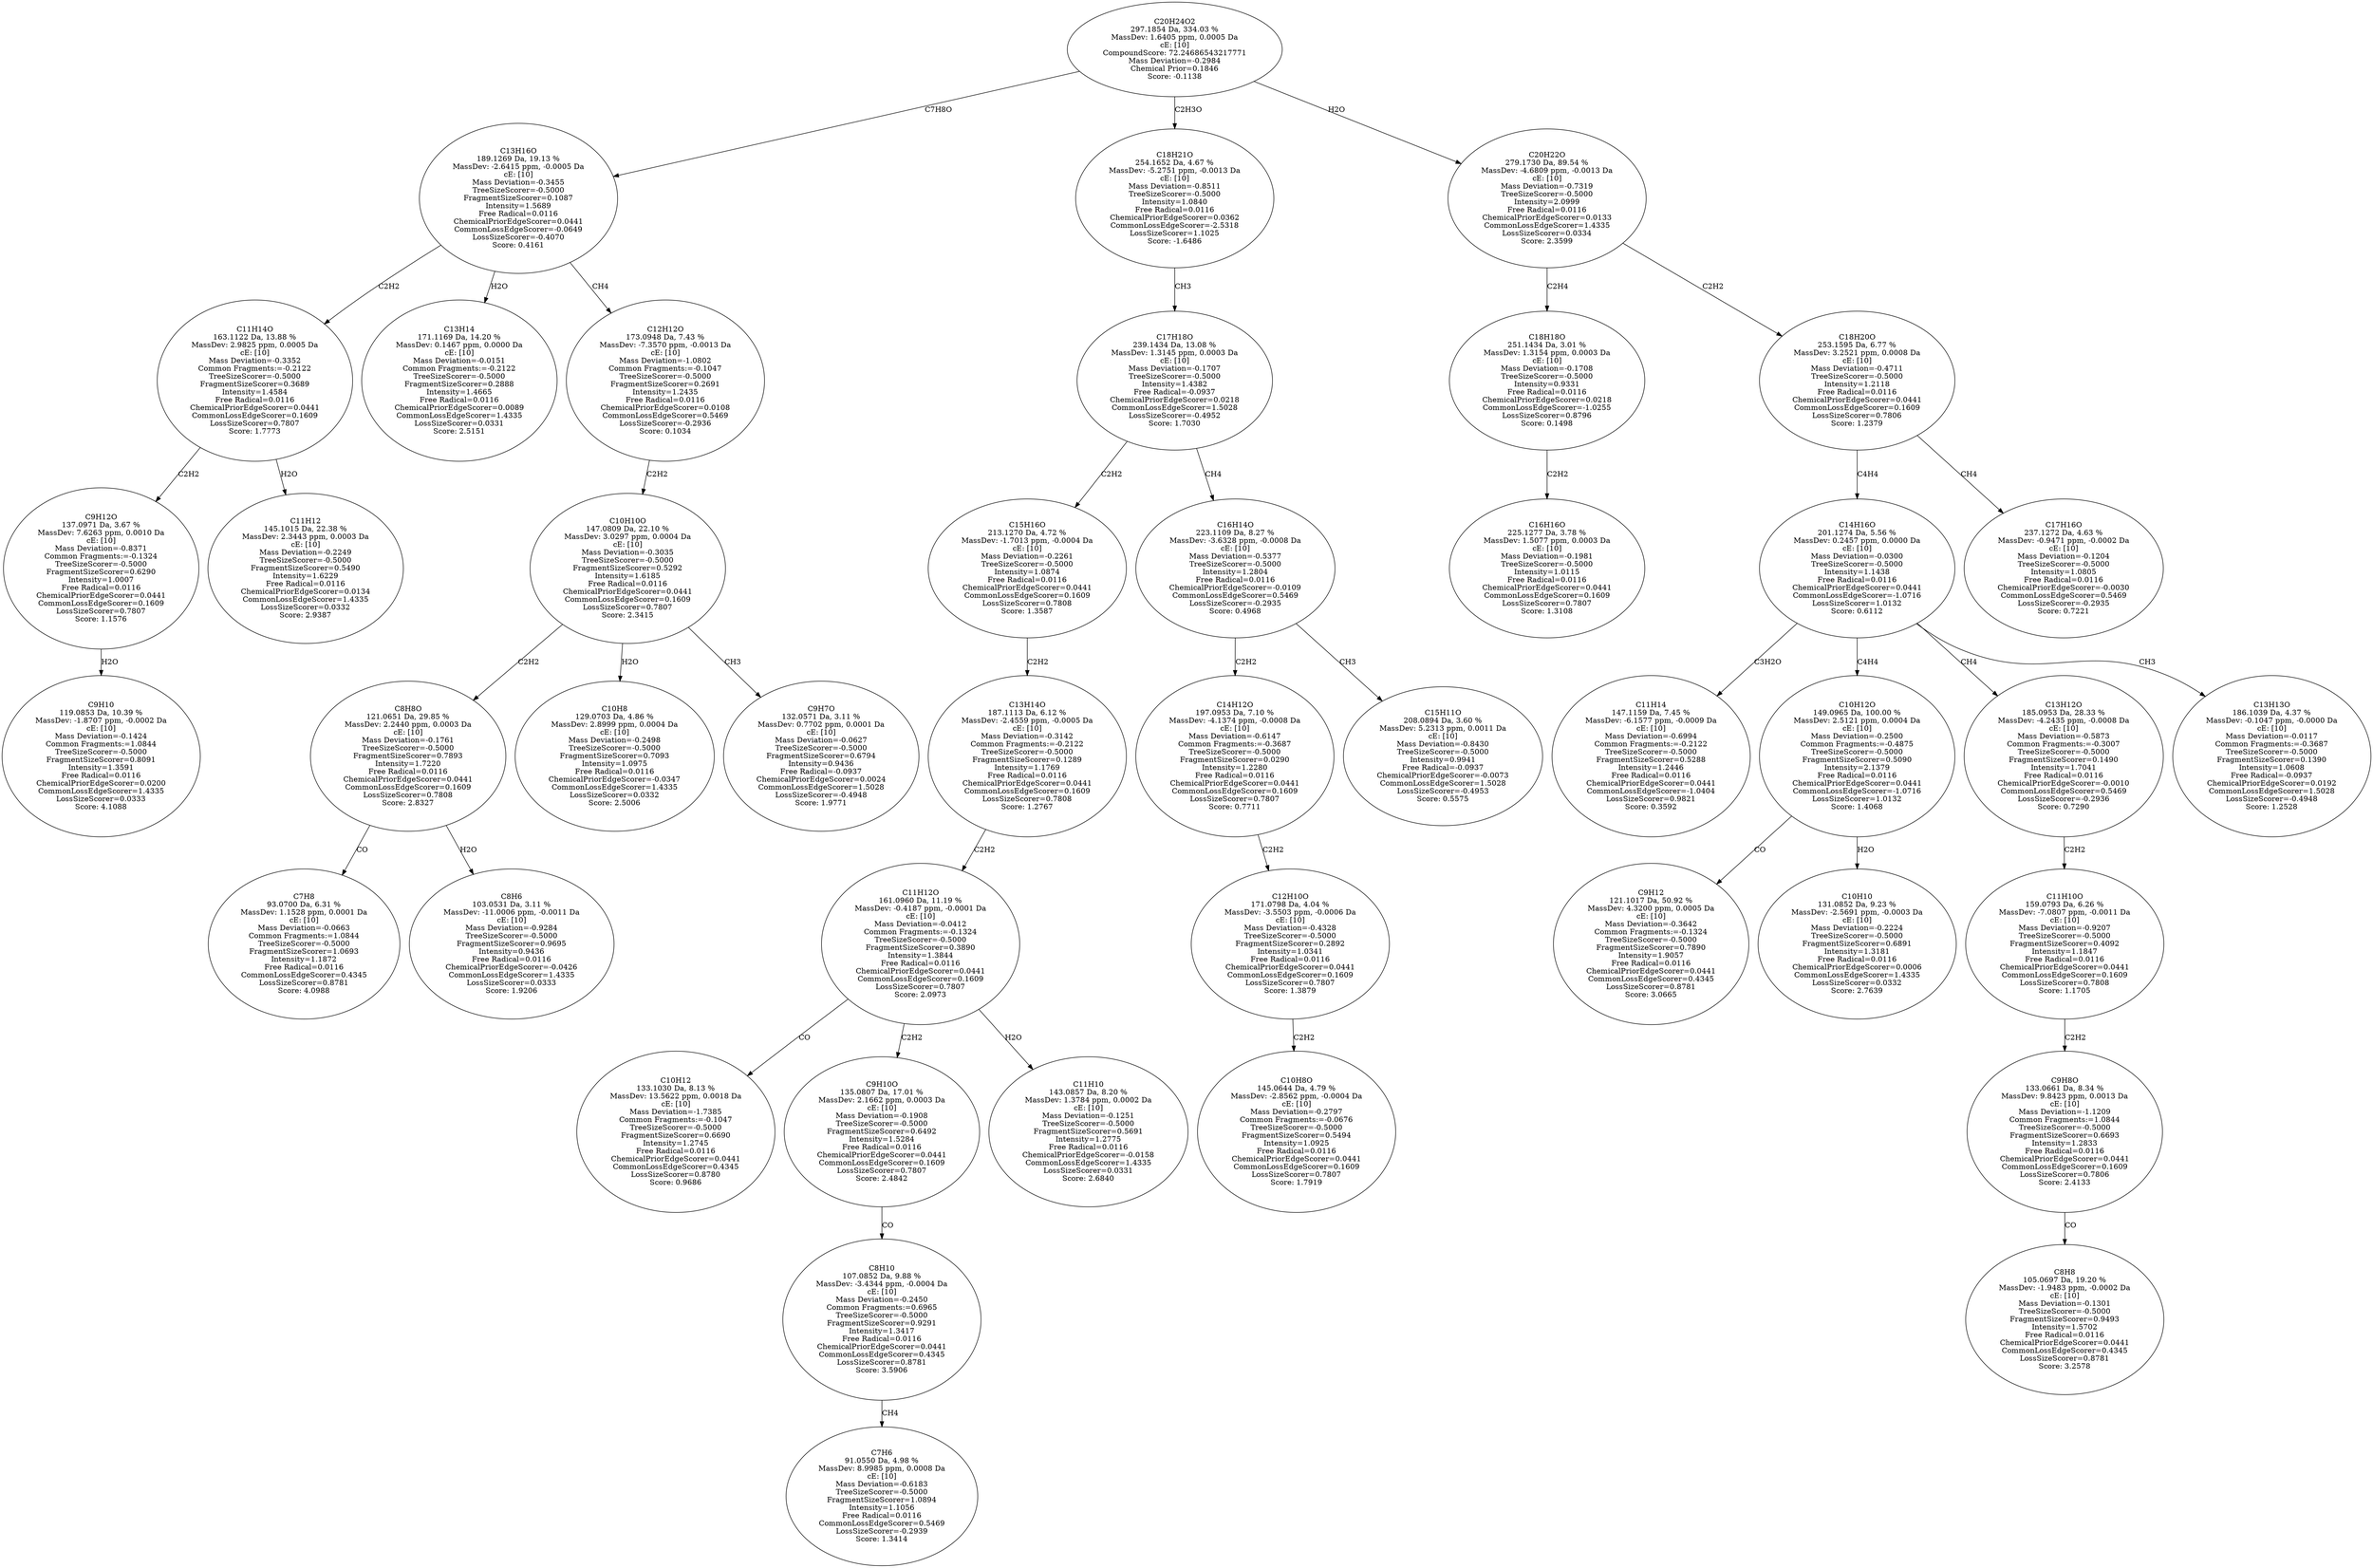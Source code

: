 strict digraph {
v1 [label="C9H10\n119.0853 Da, 10.39 %\nMassDev: -1.8707 ppm, -0.0002 Da\ncE: [10]\nMass Deviation=-0.1424\nCommon Fragments:=1.0844\nTreeSizeScorer=-0.5000\nFragmentSizeScorer=0.8091\nIntensity=1.3591\nFree Radical=0.0116\nChemicalPriorEdgeScorer=0.0200\nCommonLossEdgeScorer=1.4335\nLossSizeScorer=0.0333\nScore: 4.1088"];
v2 [label="C9H12O\n137.0971 Da, 3.67 %\nMassDev: 7.6263 ppm, 0.0010 Da\ncE: [10]\nMass Deviation=-0.8371\nCommon Fragments:=-0.1324\nTreeSizeScorer=-0.5000\nFragmentSizeScorer=0.6290\nIntensity=1.0007\nFree Radical=0.0116\nChemicalPriorEdgeScorer=0.0441\nCommonLossEdgeScorer=0.1609\nLossSizeScorer=0.7807\nScore: 1.1576"];
v3 [label="C11H12\n145.1015 Da, 22.38 %\nMassDev: 2.3443 ppm, 0.0003 Da\ncE: [10]\nMass Deviation=-0.2249\nTreeSizeScorer=-0.5000\nFragmentSizeScorer=0.5490\nIntensity=1.6229\nFree Radical=0.0116\nChemicalPriorEdgeScorer=0.0134\nCommonLossEdgeScorer=1.4335\nLossSizeScorer=0.0332\nScore: 2.9387"];
v4 [label="C11H14O\n163.1122 Da, 13.88 %\nMassDev: 2.9825 ppm, 0.0005 Da\ncE: [10]\nMass Deviation=-0.3352\nCommon Fragments:=-0.2122\nTreeSizeScorer=-0.5000\nFragmentSizeScorer=0.3689\nIntensity=1.4584\nFree Radical=0.0116\nChemicalPriorEdgeScorer=0.0441\nCommonLossEdgeScorer=0.1609\nLossSizeScorer=0.7807\nScore: 1.7773"];
v5 [label="C13H14\n171.1169 Da, 14.20 %\nMassDev: 0.1467 ppm, 0.0000 Da\ncE: [10]\nMass Deviation=-0.0151\nCommon Fragments:=-0.2122\nTreeSizeScorer=-0.5000\nFragmentSizeScorer=0.2888\nIntensity=1.4665\nFree Radical=0.0116\nChemicalPriorEdgeScorer=0.0089\nCommonLossEdgeScorer=1.4335\nLossSizeScorer=0.0331\nScore: 2.5151"];
v6 [label="C7H8\n93.0700 Da, 6.31 %\nMassDev: 1.1528 ppm, 0.0001 Da\ncE: [10]\nMass Deviation=-0.0663\nCommon Fragments:=1.0844\nTreeSizeScorer=-0.5000\nFragmentSizeScorer=1.0693\nIntensity=1.1872\nFree Radical=0.0116\nCommonLossEdgeScorer=0.4345\nLossSizeScorer=0.8781\nScore: 4.0988"];
v7 [label="C8H6\n103.0531 Da, 3.11 %\nMassDev: -11.0006 ppm, -0.0011 Da\ncE: [10]\nMass Deviation=-0.9284\nTreeSizeScorer=-0.5000\nFragmentSizeScorer=0.9695\nIntensity=0.9436\nFree Radical=0.0116\nChemicalPriorEdgeScorer=-0.0426\nCommonLossEdgeScorer=1.4335\nLossSizeScorer=0.0333\nScore: 1.9206"];
v8 [label="C8H8O\n121.0651 Da, 29.85 %\nMassDev: 2.2440 ppm, 0.0003 Da\ncE: [10]\nMass Deviation=-0.1761\nTreeSizeScorer=-0.5000\nFragmentSizeScorer=0.7893\nIntensity=1.7220\nFree Radical=0.0116\nChemicalPriorEdgeScorer=0.0441\nCommonLossEdgeScorer=0.1609\nLossSizeScorer=0.7808\nScore: 2.8327"];
v9 [label="C10H8\n129.0703 Da, 4.86 %\nMassDev: 2.8999 ppm, 0.0004 Da\ncE: [10]\nMass Deviation=-0.2498\nTreeSizeScorer=-0.5000\nFragmentSizeScorer=0.7093\nIntensity=1.0975\nFree Radical=0.0116\nChemicalPriorEdgeScorer=-0.0347\nCommonLossEdgeScorer=1.4335\nLossSizeScorer=0.0332\nScore: 2.5006"];
v10 [label="C9H7O\n132.0571 Da, 3.11 %\nMassDev: 0.7702 ppm, 0.0001 Da\ncE: [10]\nMass Deviation=-0.0627\nTreeSizeScorer=-0.5000\nFragmentSizeScorer=0.6794\nIntensity=0.9436\nFree Radical=-0.0937\nChemicalPriorEdgeScorer=0.0024\nCommonLossEdgeScorer=1.5028\nLossSizeScorer=-0.4948\nScore: 1.9771"];
v11 [label="C10H10O\n147.0809 Da, 22.10 %\nMassDev: 3.0297 ppm, 0.0004 Da\ncE: [10]\nMass Deviation=-0.3035\nTreeSizeScorer=-0.5000\nFragmentSizeScorer=0.5292\nIntensity=1.6185\nFree Radical=0.0116\nChemicalPriorEdgeScorer=0.0441\nCommonLossEdgeScorer=0.1609\nLossSizeScorer=0.7807\nScore: 2.3415"];
v12 [label="C12H12O\n173.0948 Da, 7.43 %\nMassDev: -7.3570 ppm, -0.0013 Da\ncE: [10]\nMass Deviation=-1.0802\nCommon Fragments:=-0.1047\nTreeSizeScorer=-0.5000\nFragmentSizeScorer=0.2691\nIntensity=1.2435\nFree Radical=0.0116\nChemicalPriorEdgeScorer=0.0108\nCommonLossEdgeScorer=0.5469\nLossSizeScorer=-0.2936\nScore: 0.1034"];
v13 [label="C13H16O\n189.1269 Da, 19.13 %\nMassDev: -2.6415 ppm, -0.0005 Da\ncE: [10]\nMass Deviation=-0.3455\nTreeSizeScorer=-0.5000\nFragmentSizeScorer=0.1087\nIntensity=1.5689\nFree Radical=0.0116\nChemicalPriorEdgeScorer=0.0441\nCommonLossEdgeScorer=-0.0649\nLossSizeScorer=-0.4070\nScore: 0.4161"];
v14 [label="C10H12\n133.1030 Da, 8.13 %\nMassDev: 13.5622 ppm, 0.0018 Da\ncE: [10]\nMass Deviation=-1.7385\nCommon Fragments:=-0.1047\nTreeSizeScorer=-0.5000\nFragmentSizeScorer=0.6690\nIntensity=1.2745\nFree Radical=0.0116\nChemicalPriorEdgeScorer=0.0441\nCommonLossEdgeScorer=0.4345\nLossSizeScorer=0.8780\nScore: 0.9686"];
v15 [label="C7H6\n91.0550 Da, 4.98 %\nMassDev: 8.9985 ppm, 0.0008 Da\ncE: [10]\nMass Deviation=-0.6183\nTreeSizeScorer=-0.5000\nFragmentSizeScorer=1.0894\nIntensity=1.1056\nFree Radical=0.0116\nCommonLossEdgeScorer=0.5469\nLossSizeScorer=-0.2939\nScore: 1.3414"];
v16 [label="C8H10\n107.0852 Da, 9.88 %\nMassDev: -3.4344 ppm, -0.0004 Da\ncE: [10]\nMass Deviation=-0.2450\nCommon Fragments:=0.6965\nTreeSizeScorer=-0.5000\nFragmentSizeScorer=0.9291\nIntensity=1.3417\nFree Radical=0.0116\nChemicalPriorEdgeScorer=0.0441\nCommonLossEdgeScorer=0.4345\nLossSizeScorer=0.8781\nScore: 3.5906"];
v17 [label="C9H10O\n135.0807 Da, 17.01 %\nMassDev: 2.1662 ppm, 0.0003 Da\ncE: [10]\nMass Deviation=-0.1908\nTreeSizeScorer=-0.5000\nFragmentSizeScorer=0.6492\nIntensity=1.5284\nFree Radical=0.0116\nChemicalPriorEdgeScorer=0.0441\nCommonLossEdgeScorer=0.1609\nLossSizeScorer=0.7807\nScore: 2.4842"];
v18 [label="C11H10\n143.0857 Da, 8.20 %\nMassDev: 1.3784 ppm, 0.0002 Da\ncE: [10]\nMass Deviation=-0.1251\nTreeSizeScorer=-0.5000\nFragmentSizeScorer=0.5691\nIntensity=1.2775\nFree Radical=0.0116\nChemicalPriorEdgeScorer=-0.0158\nCommonLossEdgeScorer=1.4335\nLossSizeScorer=0.0331\nScore: 2.6840"];
v19 [label="C11H12O\n161.0960 Da, 11.19 %\nMassDev: -0.4187 ppm, -0.0001 Da\ncE: [10]\nMass Deviation=-0.0412\nCommon Fragments:=-0.1324\nTreeSizeScorer=-0.5000\nFragmentSizeScorer=0.3890\nIntensity=1.3844\nFree Radical=0.0116\nChemicalPriorEdgeScorer=0.0441\nCommonLossEdgeScorer=0.1609\nLossSizeScorer=0.7807\nScore: 2.0973"];
v20 [label="C13H14O\n187.1113 Da, 6.12 %\nMassDev: -2.4559 ppm, -0.0005 Da\ncE: [10]\nMass Deviation=-0.3142\nCommon Fragments:=-0.2122\nTreeSizeScorer=-0.5000\nFragmentSizeScorer=0.1289\nIntensity=1.1769\nFree Radical=0.0116\nChemicalPriorEdgeScorer=0.0441\nCommonLossEdgeScorer=0.1609\nLossSizeScorer=0.7808\nScore: 1.2767"];
v21 [label="C15H16O\n213.1270 Da, 4.72 %\nMassDev: -1.7013 ppm, -0.0004 Da\ncE: [10]\nMass Deviation=-0.2261\nTreeSizeScorer=-0.5000\nIntensity=1.0874\nFree Radical=0.0116\nChemicalPriorEdgeScorer=0.0441\nCommonLossEdgeScorer=0.1609\nLossSizeScorer=0.7808\nScore: 1.3587"];
v22 [label="C10H8O\n145.0644 Da, 4.79 %\nMassDev: -2.8562 ppm, -0.0004 Da\ncE: [10]\nMass Deviation=-0.2797\nCommon Fragments:=-0.0676\nTreeSizeScorer=-0.5000\nFragmentSizeScorer=0.5494\nIntensity=1.0925\nFree Radical=0.0116\nChemicalPriorEdgeScorer=0.0441\nCommonLossEdgeScorer=0.1609\nLossSizeScorer=0.7807\nScore: 1.7919"];
v23 [label="C12H10O\n171.0798 Da, 4.04 %\nMassDev: -3.5503 ppm, -0.0006 Da\ncE: [10]\nMass Deviation=-0.4328\nTreeSizeScorer=-0.5000\nFragmentSizeScorer=0.2892\nIntensity=1.0341\nFree Radical=0.0116\nChemicalPriorEdgeScorer=0.0441\nCommonLossEdgeScorer=0.1609\nLossSizeScorer=0.7807\nScore: 1.3879"];
v24 [label="C14H12O\n197.0953 Da, 7.10 %\nMassDev: -4.1374 ppm, -0.0008 Da\ncE: [10]\nMass Deviation=-0.6147\nCommon Fragments:=-0.3687\nTreeSizeScorer=-0.5000\nFragmentSizeScorer=0.0290\nIntensity=1.2280\nFree Radical=0.0116\nChemicalPriorEdgeScorer=0.0441\nCommonLossEdgeScorer=0.1609\nLossSizeScorer=0.7807\nScore: 0.7711"];
v25 [label="C15H11O\n208.0894 Da, 3.60 %\nMassDev: 5.2313 ppm, 0.0011 Da\ncE: [10]\nMass Deviation=-0.8430\nTreeSizeScorer=-0.5000\nIntensity=0.9941\nFree Radical=-0.0937\nChemicalPriorEdgeScorer=-0.0073\nCommonLossEdgeScorer=1.5028\nLossSizeScorer=-0.4953\nScore: 0.5575"];
v26 [label="C16H14O\n223.1109 Da, 8.27 %\nMassDev: -3.6328 ppm, -0.0008 Da\ncE: [10]\nMass Deviation=-0.5377\nTreeSizeScorer=-0.5000\nIntensity=1.2804\nFree Radical=0.0116\nChemicalPriorEdgeScorer=-0.0109\nCommonLossEdgeScorer=0.5469\nLossSizeScorer=-0.2935\nScore: 0.4968"];
v27 [label="C17H18O\n239.1434 Da, 13.08 %\nMassDev: 1.3145 ppm, 0.0003 Da\ncE: [10]\nMass Deviation=-0.1707\nTreeSizeScorer=-0.5000\nIntensity=1.4382\nFree Radical=-0.0937\nChemicalPriorEdgeScorer=0.0218\nCommonLossEdgeScorer=1.5028\nLossSizeScorer=-0.4952\nScore: 1.7030"];
v28 [label="C18H21O\n254.1652 Da, 4.67 %\nMassDev: -5.2751 ppm, -0.0013 Da\ncE: [10]\nMass Deviation=-0.8511\nTreeSizeScorer=-0.5000\nIntensity=1.0840\nFree Radical=0.0116\nChemicalPriorEdgeScorer=0.0362\nCommonLossEdgeScorer=-2.5318\nLossSizeScorer=1.1025\nScore: -1.6486"];
v29 [label="C16H16O\n225.1277 Da, 3.78 %\nMassDev: 1.5077 ppm, 0.0003 Da\ncE: [10]\nMass Deviation=-0.1981\nTreeSizeScorer=-0.5000\nIntensity=1.0115\nFree Radical=0.0116\nChemicalPriorEdgeScorer=0.0441\nCommonLossEdgeScorer=0.1609\nLossSizeScorer=0.7807\nScore: 1.3108"];
v30 [label="C18H18O\n251.1434 Da, 3.01 %\nMassDev: 1.3154 ppm, 0.0003 Da\ncE: [10]\nMass Deviation=-0.1708\nTreeSizeScorer=-0.5000\nIntensity=0.9331\nFree Radical=0.0116\nChemicalPriorEdgeScorer=0.0218\nCommonLossEdgeScorer=-1.0255\nLossSizeScorer=0.8796\nScore: 0.1498"];
v31 [label="C11H14\n147.1159 Da, 7.45 %\nMassDev: -6.1577 ppm, -0.0009 Da\ncE: [10]\nMass Deviation=-0.6994\nCommon Fragments:=-0.2122\nTreeSizeScorer=-0.5000\nFragmentSizeScorer=0.5288\nIntensity=1.2446\nFree Radical=0.0116\nChemicalPriorEdgeScorer=0.0441\nCommonLossEdgeScorer=-1.0404\nLossSizeScorer=0.9821\nScore: 0.3592"];
v32 [label="C9H12\n121.1017 Da, 50.92 %\nMassDev: 4.3200 ppm, 0.0005 Da\ncE: [10]\nMass Deviation=-0.3642\nCommon Fragments:=-0.1324\nTreeSizeScorer=-0.5000\nFragmentSizeScorer=0.7890\nIntensity=1.9057\nFree Radical=0.0116\nChemicalPriorEdgeScorer=0.0441\nCommonLossEdgeScorer=0.4345\nLossSizeScorer=0.8781\nScore: 3.0665"];
v33 [label="C10H10\n131.0852 Da, 9.23 %\nMassDev: -2.5691 ppm, -0.0003 Da\ncE: [10]\nMass Deviation=-0.2224\nTreeSizeScorer=-0.5000\nFragmentSizeScorer=0.6891\nIntensity=1.3181\nFree Radical=0.0116\nChemicalPriorEdgeScorer=0.0006\nCommonLossEdgeScorer=1.4335\nLossSizeScorer=0.0332\nScore: 2.7639"];
v34 [label="C10H12O\n149.0965 Da, 100.00 %\nMassDev: 2.5121 ppm, 0.0004 Da\ncE: [10]\nMass Deviation=-0.2500\nCommon Fragments:=-0.4875\nTreeSizeScorer=-0.5000\nFragmentSizeScorer=0.5090\nIntensity=2.1379\nFree Radical=0.0116\nChemicalPriorEdgeScorer=0.0441\nCommonLossEdgeScorer=-1.0716\nLossSizeScorer=1.0132\nScore: 1.4068"];
v35 [label="C8H8\n105.0697 Da, 19.20 %\nMassDev: -1.9483 ppm, -0.0002 Da\ncE: [10]\nMass Deviation=-0.1301\nTreeSizeScorer=-0.5000\nFragmentSizeScorer=0.9493\nIntensity=1.5702\nFree Radical=0.0116\nChemicalPriorEdgeScorer=0.0441\nCommonLossEdgeScorer=0.4345\nLossSizeScorer=0.8781\nScore: 3.2578"];
v36 [label="C9H8O\n133.0661 Da, 8.34 %\nMassDev: 9.8423 ppm, 0.0013 Da\ncE: [10]\nMass Deviation=-1.1209\nCommon Fragments:=1.0844\nTreeSizeScorer=-0.5000\nFragmentSizeScorer=0.6693\nIntensity=1.2833\nFree Radical=0.0116\nChemicalPriorEdgeScorer=0.0441\nCommonLossEdgeScorer=0.1609\nLossSizeScorer=0.7806\nScore: 2.4133"];
v37 [label="C11H10O\n159.0793 Da, 6.26 %\nMassDev: -7.0807 ppm, -0.0011 Da\ncE: [10]\nMass Deviation=-0.9207\nTreeSizeScorer=-0.5000\nFragmentSizeScorer=0.4092\nIntensity=1.1847\nFree Radical=0.0116\nChemicalPriorEdgeScorer=0.0441\nCommonLossEdgeScorer=0.1609\nLossSizeScorer=0.7808\nScore: 1.1705"];
v38 [label="C13H12O\n185.0953 Da, 28.33 %\nMassDev: -4.2435 ppm, -0.0008 Da\ncE: [10]\nMass Deviation=-0.5873\nCommon Fragments:=-0.3007\nTreeSizeScorer=-0.5000\nFragmentSizeScorer=0.1490\nIntensity=1.7041\nFree Radical=0.0116\nChemicalPriorEdgeScorer=-0.0010\nCommonLossEdgeScorer=0.5469\nLossSizeScorer=-0.2936\nScore: 0.7290"];
v39 [label="C13H13O\n186.1039 Da, 4.37 %\nMassDev: -0.1047 ppm, -0.0000 Da\ncE: [10]\nMass Deviation=-0.0117\nCommon Fragments:=-0.3687\nTreeSizeScorer=-0.5000\nFragmentSizeScorer=0.1390\nIntensity=1.0608\nFree Radical=-0.0937\nChemicalPriorEdgeScorer=0.0192\nCommonLossEdgeScorer=1.5028\nLossSizeScorer=-0.4948\nScore: 1.2528"];
v40 [label="C14H16O\n201.1274 Da, 5.56 %\nMassDev: 0.2457 ppm, 0.0000 Da\ncE: [10]\nMass Deviation=-0.0300\nTreeSizeScorer=-0.5000\nIntensity=1.1438\nFree Radical=0.0116\nChemicalPriorEdgeScorer=0.0441\nCommonLossEdgeScorer=-1.0716\nLossSizeScorer=1.0132\nScore: 0.6112"];
v41 [label="C17H16O\n237.1272 Da, 4.63 %\nMassDev: -0.9471 ppm, -0.0002 Da\ncE: [10]\nMass Deviation=-0.1204\nTreeSizeScorer=-0.5000\nIntensity=1.0805\nFree Radical=0.0116\nChemicalPriorEdgeScorer=-0.0030\nCommonLossEdgeScorer=0.5469\nLossSizeScorer=-0.2935\nScore: 0.7221"];
v42 [label="C18H20O\n253.1595 Da, 6.77 %\nMassDev: 3.2521 ppm, 0.0008 Da\ncE: [10]\nMass Deviation=-0.4711\nTreeSizeScorer=-0.5000\nIntensity=1.2118\nFree Radical=0.0116\nChemicalPriorEdgeScorer=0.0441\nCommonLossEdgeScorer=0.1609\nLossSizeScorer=0.7806\nScore: 1.2379"];
v43 [label="C20H22O\n279.1730 Da, 89.54 %\nMassDev: -4.6809 ppm, -0.0013 Da\ncE: [10]\nMass Deviation=-0.7319\nTreeSizeScorer=-0.5000\nIntensity=2.0999\nFree Radical=0.0116\nChemicalPriorEdgeScorer=0.0133\nCommonLossEdgeScorer=1.4335\nLossSizeScorer=0.0334\nScore: 2.3599"];
v44 [label="C20H24O2\n297.1854 Da, 334.03 %\nMassDev: 1.6405 ppm, 0.0005 Da\ncE: [10]\nCompoundScore: 72.24686543217771\nMass Deviation=-0.2984\nChemical Prior=0.1846\nScore: -0.1138"];
v2 -> v1 [label="H2O"];
v4 -> v2 [label="C2H2"];
v4 -> v3 [label="H2O"];
v13 -> v4 [label="C2H2"];
v13 -> v5 [label="H2O"];
v8 -> v6 [label="CO"];
v8 -> v7 [label="H2O"];
v11 -> v8 [label="C2H2"];
v11 -> v9 [label="H2O"];
v11 -> v10 [label="CH3"];
v12 -> v11 [label="C2H2"];
v13 -> v12 [label="CH4"];
v44 -> v13 [label="C7H8O"];
v19 -> v14 [label="CO"];
v16 -> v15 [label="CH4"];
v17 -> v16 [label="CO"];
v19 -> v17 [label="C2H2"];
v19 -> v18 [label="H2O"];
v20 -> v19 [label="C2H2"];
v21 -> v20 [label="C2H2"];
v27 -> v21 [label="C2H2"];
v23 -> v22 [label="C2H2"];
v24 -> v23 [label="C2H2"];
v26 -> v24 [label="C2H2"];
v26 -> v25 [label="CH3"];
v27 -> v26 [label="CH4"];
v28 -> v27 [label="CH3"];
v44 -> v28 [label="C2H3O"];
v30 -> v29 [label="C2H2"];
v43 -> v30 [label="C2H4"];
v40 -> v31 [label="C3H2O"];
v34 -> v32 [label="CO"];
v34 -> v33 [label="H2O"];
v40 -> v34 [label="C4H4"];
v36 -> v35 [label="CO"];
v37 -> v36 [label="C2H2"];
v38 -> v37 [label="C2H2"];
v40 -> v38 [label="CH4"];
v40 -> v39 [label="CH3"];
v42 -> v40 [label="C4H4"];
v42 -> v41 [label="CH4"];
v43 -> v42 [label="C2H2"];
v44 -> v43 [label="H2O"];
}